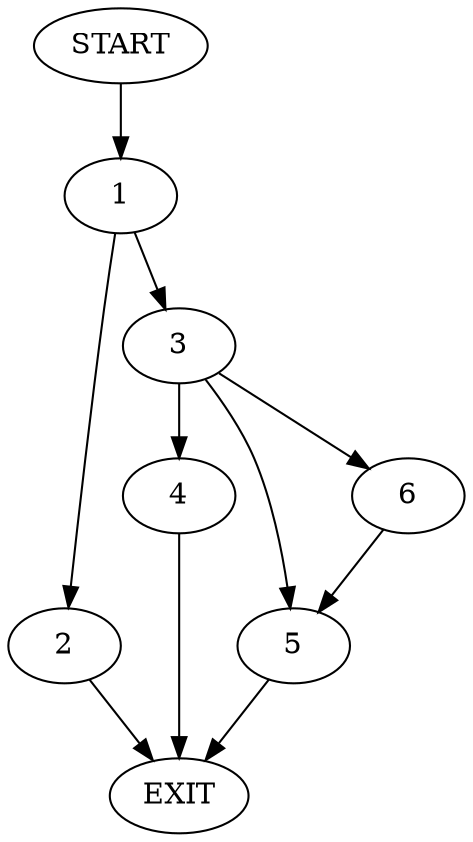 digraph {
0 [label="START"]
7 [label="EXIT"]
0 -> 1
1 -> 2
1 -> 3
3 -> 4
3 -> 5
3 -> 6
2 -> 7
5 -> 7
6 -> 5
4 -> 7
}
